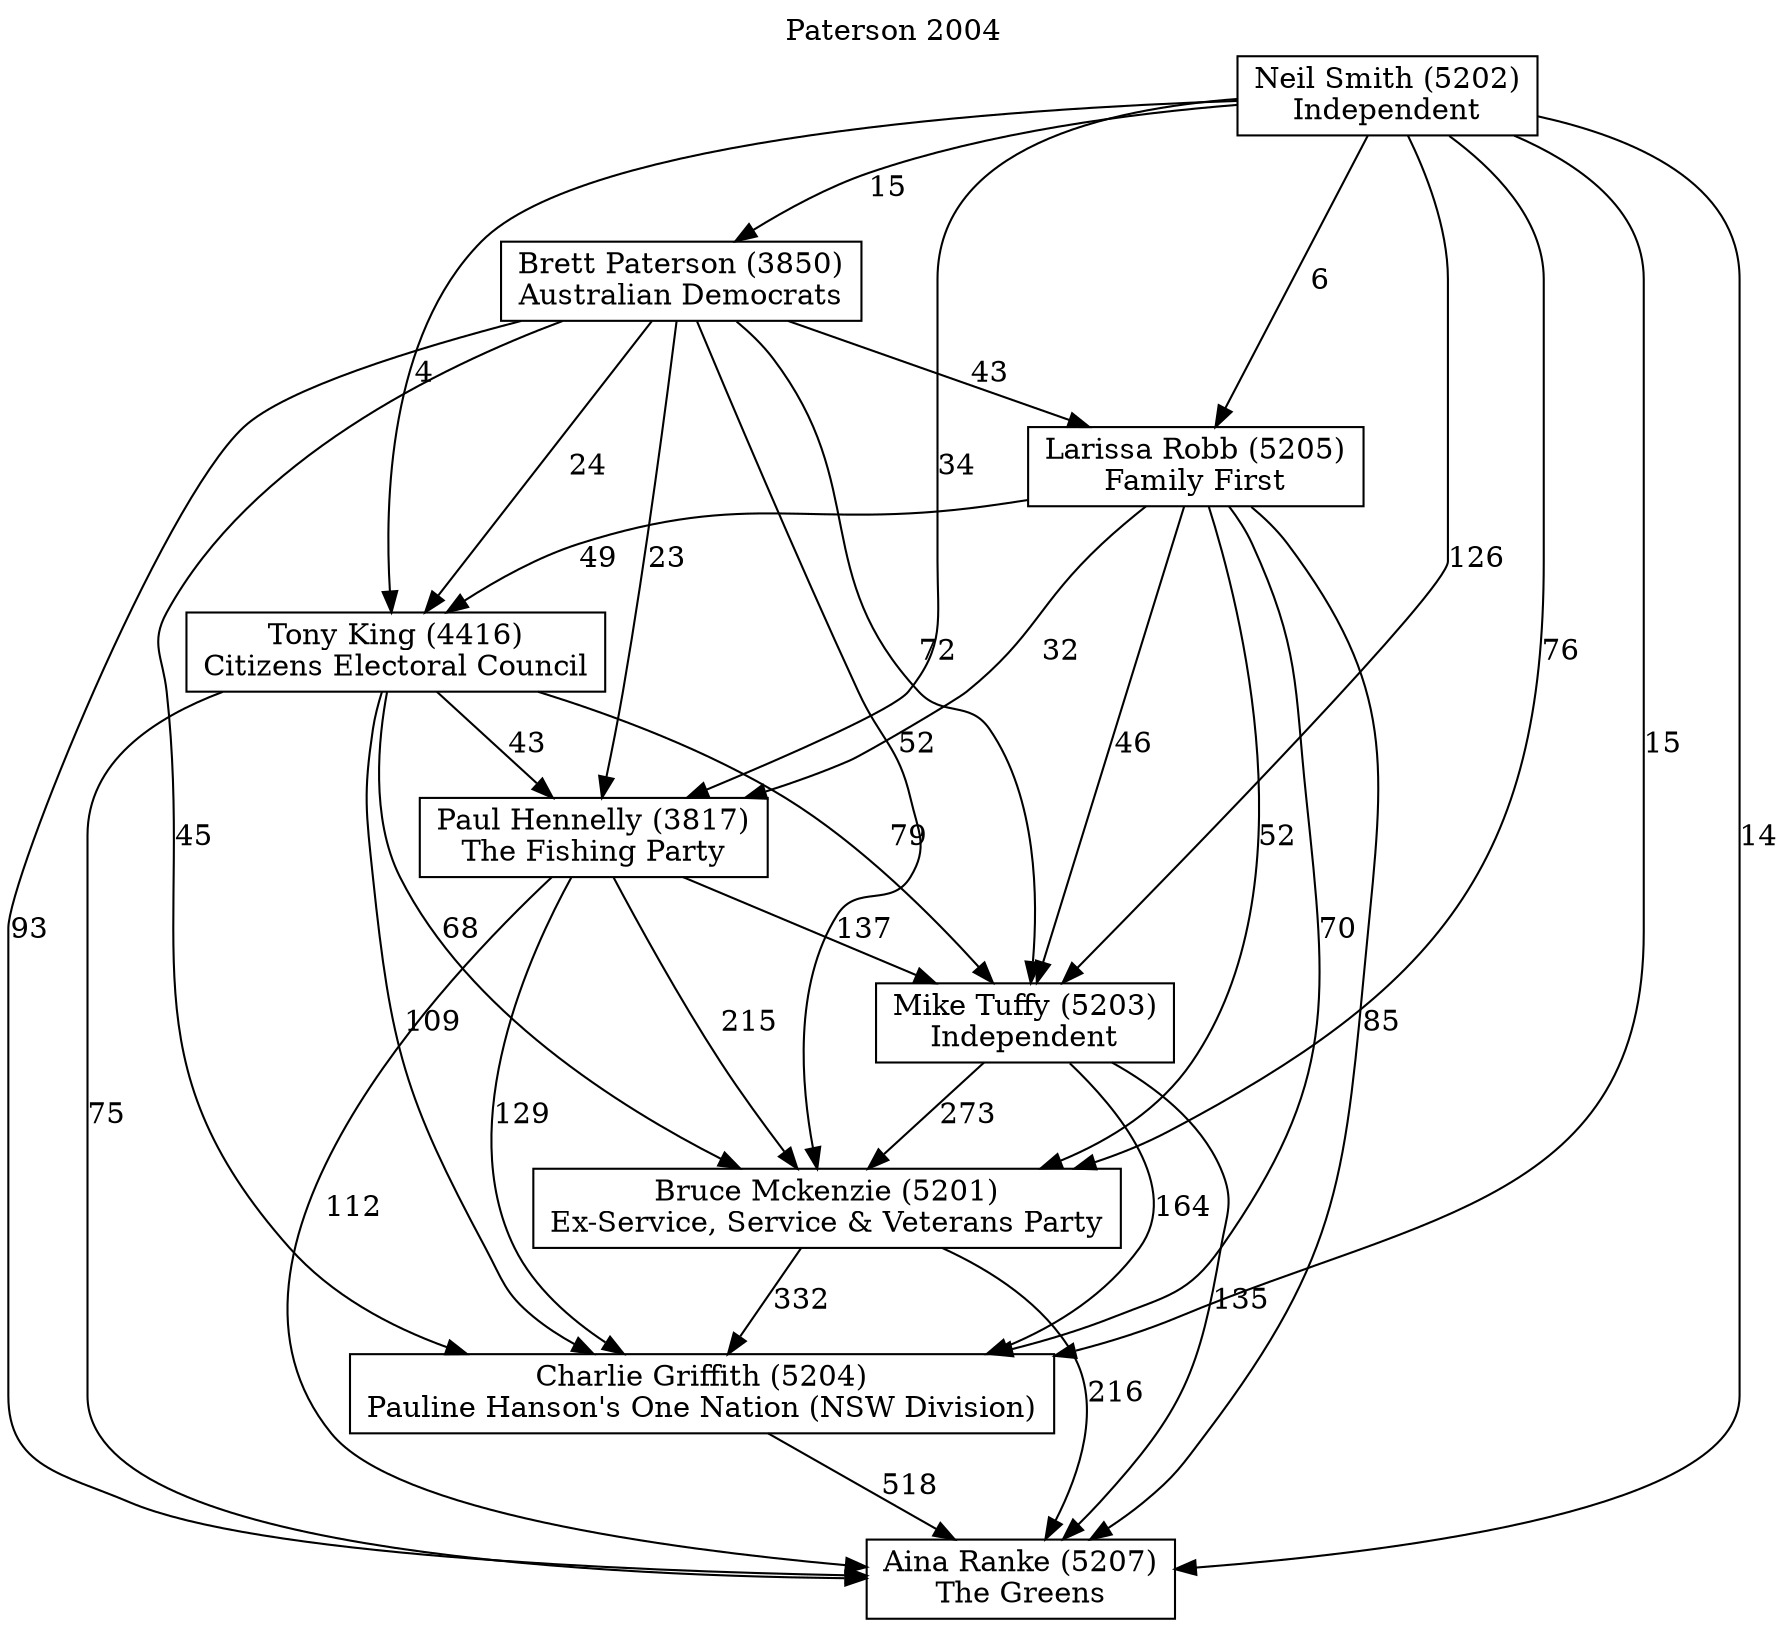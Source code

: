 // House preference flow
digraph "Aina Ranke (5207)_Paterson_2004" {
	graph [label="Paterson 2004" labelloc=t mclimit=10]
	node [shape=box]
	"Aina Ranke (5207)" [label="Aina Ranke (5207)
The Greens"]
	"Charlie Griffith (5204)" [label="Charlie Griffith (5204)
Pauline Hanson's One Nation (NSW Division)"]
	"Bruce Mckenzie (5201)" [label="Bruce Mckenzie (5201)
Ex-Service, Service & Veterans Party"]
	"Mike Tuffy (5203)" [label="Mike Tuffy (5203)
Independent"]
	"Paul Hennelly (3817)" [label="Paul Hennelly (3817)
The Fishing Party"]
	"Tony King (4416)" [label="Tony King (4416)
Citizens Electoral Council"]
	"Larissa Robb (5205)" [label="Larissa Robb (5205)
Family First"]
	"Brett Paterson (3850)" [label="Brett Paterson (3850)
Australian Democrats"]
	"Neil Smith (5202)" [label="Neil Smith (5202)
Independent"]
	"Aina Ranke (5207)" [label="Aina Ranke (5207)
The Greens"]
	"Bruce Mckenzie (5201)" [label="Bruce Mckenzie (5201)
Ex-Service, Service & Veterans Party"]
	"Mike Tuffy (5203)" [label="Mike Tuffy (5203)
Independent"]
	"Paul Hennelly (3817)" [label="Paul Hennelly (3817)
The Fishing Party"]
	"Tony King (4416)" [label="Tony King (4416)
Citizens Electoral Council"]
	"Larissa Robb (5205)" [label="Larissa Robb (5205)
Family First"]
	"Brett Paterson (3850)" [label="Brett Paterson (3850)
Australian Democrats"]
	"Neil Smith (5202)" [label="Neil Smith (5202)
Independent"]
	"Aina Ranke (5207)" [label="Aina Ranke (5207)
The Greens"]
	"Mike Tuffy (5203)" [label="Mike Tuffy (5203)
Independent"]
	"Paul Hennelly (3817)" [label="Paul Hennelly (3817)
The Fishing Party"]
	"Tony King (4416)" [label="Tony King (4416)
Citizens Electoral Council"]
	"Larissa Robb (5205)" [label="Larissa Robb (5205)
Family First"]
	"Brett Paterson (3850)" [label="Brett Paterson (3850)
Australian Democrats"]
	"Neil Smith (5202)" [label="Neil Smith (5202)
Independent"]
	"Aina Ranke (5207)" [label="Aina Ranke (5207)
The Greens"]
	"Paul Hennelly (3817)" [label="Paul Hennelly (3817)
The Fishing Party"]
	"Tony King (4416)" [label="Tony King (4416)
Citizens Electoral Council"]
	"Larissa Robb (5205)" [label="Larissa Robb (5205)
Family First"]
	"Brett Paterson (3850)" [label="Brett Paterson (3850)
Australian Democrats"]
	"Neil Smith (5202)" [label="Neil Smith (5202)
Independent"]
	"Aina Ranke (5207)" [label="Aina Ranke (5207)
The Greens"]
	"Tony King (4416)" [label="Tony King (4416)
Citizens Electoral Council"]
	"Larissa Robb (5205)" [label="Larissa Robb (5205)
Family First"]
	"Brett Paterson (3850)" [label="Brett Paterson (3850)
Australian Democrats"]
	"Neil Smith (5202)" [label="Neil Smith (5202)
Independent"]
	"Aina Ranke (5207)" [label="Aina Ranke (5207)
The Greens"]
	"Larissa Robb (5205)" [label="Larissa Robb (5205)
Family First"]
	"Brett Paterson (3850)" [label="Brett Paterson (3850)
Australian Democrats"]
	"Neil Smith (5202)" [label="Neil Smith (5202)
Independent"]
	"Aina Ranke (5207)" [label="Aina Ranke (5207)
The Greens"]
	"Brett Paterson (3850)" [label="Brett Paterson (3850)
Australian Democrats"]
	"Neil Smith (5202)" [label="Neil Smith (5202)
Independent"]
	"Aina Ranke (5207)" [label="Aina Ranke (5207)
The Greens"]
	"Neil Smith (5202)" [label="Neil Smith (5202)
Independent"]
	"Neil Smith (5202)" [label="Neil Smith (5202)
Independent"]
	"Brett Paterson (3850)" [label="Brett Paterson (3850)
Australian Democrats"]
	"Neil Smith (5202)" [label="Neil Smith (5202)
Independent"]
	"Neil Smith (5202)" [label="Neil Smith (5202)
Independent"]
	"Larissa Robb (5205)" [label="Larissa Robb (5205)
Family First"]
	"Brett Paterson (3850)" [label="Brett Paterson (3850)
Australian Democrats"]
	"Neil Smith (5202)" [label="Neil Smith (5202)
Independent"]
	"Larissa Robb (5205)" [label="Larissa Robb (5205)
Family First"]
	"Neil Smith (5202)" [label="Neil Smith (5202)
Independent"]
	"Neil Smith (5202)" [label="Neil Smith (5202)
Independent"]
	"Brett Paterson (3850)" [label="Brett Paterson (3850)
Australian Democrats"]
	"Neil Smith (5202)" [label="Neil Smith (5202)
Independent"]
	"Neil Smith (5202)" [label="Neil Smith (5202)
Independent"]
	"Tony King (4416)" [label="Tony King (4416)
Citizens Electoral Council"]
	"Larissa Robb (5205)" [label="Larissa Robb (5205)
Family First"]
	"Brett Paterson (3850)" [label="Brett Paterson (3850)
Australian Democrats"]
	"Neil Smith (5202)" [label="Neil Smith (5202)
Independent"]
	"Tony King (4416)" [label="Tony King (4416)
Citizens Electoral Council"]
	"Brett Paterson (3850)" [label="Brett Paterson (3850)
Australian Democrats"]
	"Neil Smith (5202)" [label="Neil Smith (5202)
Independent"]
	"Tony King (4416)" [label="Tony King (4416)
Citizens Electoral Council"]
	"Neil Smith (5202)" [label="Neil Smith (5202)
Independent"]
	"Neil Smith (5202)" [label="Neil Smith (5202)
Independent"]
	"Brett Paterson (3850)" [label="Brett Paterson (3850)
Australian Democrats"]
	"Neil Smith (5202)" [label="Neil Smith (5202)
Independent"]
	"Neil Smith (5202)" [label="Neil Smith (5202)
Independent"]
	"Larissa Robb (5205)" [label="Larissa Robb (5205)
Family First"]
	"Brett Paterson (3850)" [label="Brett Paterson (3850)
Australian Democrats"]
	"Neil Smith (5202)" [label="Neil Smith (5202)
Independent"]
	"Larissa Robb (5205)" [label="Larissa Robb (5205)
Family First"]
	"Neil Smith (5202)" [label="Neil Smith (5202)
Independent"]
	"Neil Smith (5202)" [label="Neil Smith (5202)
Independent"]
	"Brett Paterson (3850)" [label="Brett Paterson (3850)
Australian Democrats"]
	"Neil Smith (5202)" [label="Neil Smith (5202)
Independent"]
	"Neil Smith (5202)" [label="Neil Smith (5202)
Independent"]
	"Paul Hennelly (3817)" [label="Paul Hennelly (3817)
The Fishing Party"]
	"Tony King (4416)" [label="Tony King (4416)
Citizens Electoral Council"]
	"Larissa Robb (5205)" [label="Larissa Robb (5205)
Family First"]
	"Brett Paterson (3850)" [label="Brett Paterson (3850)
Australian Democrats"]
	"Neil Smith (5202)" [label="Neil Smith (5202)
Independent"]
	"Paul Hennelly (3817)" [label="Paul Hennelly (3817)
The Fishing Party"]
	"Larissa Robb (5205)" [label="Larissa Robb (5205)
Family First"]
	"Brett Paterson (3850)" [label="Brett Paterson (3850)
Australian Democrats"]
	"Neil Smith (5202)" [label="Neil Smith (5202)
Independent"]
	"Paul Hennelly (3817)" [label="Paul Hennelly (3817)
The Fishing Party"]
	"Brett Paterson (3850)" [label="Brett Paterson (3850)
Australian Democrats"]
	"Neil Smith (5202)" [label="Neil Smith (5202)
Independent"]
	"Paul Hennelly (3817)" [label="Paul Hennelly (3817)
The Fishing Party"]
	"Neil Smith (5202)" [label="Neil Smith (5202)
Independent"]
	"Neil Smith (5202)" [label="Neil Smith (5202)
Independent"]
	"Brett Paterson (3850)" [label="Brett Paterson (3850)
Australian Democrats"]
	"Neil Smith (5202)" [label="Neil Smith (5202)
Independent"]
	"Neil Smith (5202)" [label="Neil Smith (5202)
Independent"]
	"Larissa Robb (5205)" [label="Larissa Robb (5205)
Family First"]
	"Brett Paterson (3850)" [label="Brett Paterson (3850)
Australian Democrats"]
	"Neil Smith (5202)" [label="Neil Smith (5202)
Independent"]
	"Larissa Robb (5205)" [label="Larissa Robb (5205)
Family First"]
	"Neil Smith (5202)" [label="Neil Smith (5202)
Independent"]
	"Neil Smith (5202)" [label="Neil Smith (5202)
Independent"]
	"Brett Paterson (3850)" [label="Brett Paterson (3850)
Australian Democrats"]
	"Neil Smith (5202)" [label="Neil Smith (5202)
Independent"]
	"Neil Smith (5202)" [label="Neil Smith (5202)
Independent"]
	"Tony King (4416)" [label="Tony King (4416)
Citizens Electoral Council"]
	"Larissa Robb (5205)" [label="Larissa Robb (5205)
Family First"]
	"Brett Paterson (3850)" [label="Brett Paterson (3850)
Australian Democrats"]
	"Neil Smith (5202)" [label="Neil Smith (5202)
Independent"]
	"Tony King (4416)" [label="Tony King (4416)
Citizens Electoral Council"]
	"Brett Paterson (3850)" [label="Brett Paterson (3850)
Australian Democrats"]
	"Neil Smith (5202)" [label="Neil Smith (5202)
Independent"]
	"Tony King (4416)" [label="Tony King (4416)
Citizens Electoral Council"]
	"Neil Smith (5202)" [label="Neil Smith (5202)
Independent"]
	"Neil Smith (5202)" [label="Neil Smith (5202)
Independent"]
	"Brett Paterson (3850)" [label="Brett Paterson (3850)
Australian Democrats"]
	"Neil Smith (5202)" [label="Neil Smith (5202)
Independent"]
	"Neil Smith (5202)" [label="Neil Smith (5202)
Independent"]
	"Larissa Robb (5205)" [label="Larissa Robb (5205)
Family First"]
	"Brett Paterson (3850)" [label="Brett Paterson (3850)
Australian Democrats"]
	"Neil Smith (5202)" [label="Neil Smith (5202)
Independent"]
	"Larissa Robb (5205)" [label="Larissa Robb (5205)
Family First"]
	"Neil Smith (5202)" [label="Neil Smith (5202)
Independent"]
	"Neil Smith (5202)" [label="Neil Smith (5202)
Independent"]
	"Brett Paterson (3850)" [label="Brett Paterson (3850)
Australian Democrats"]
	"Neil Smith (5202)" [label="Neil Smith (5202)
Independent"]
	"Neil Smith (5202)" [label="Neil Smith (5202)
Independent"]
	"Mike Tuffy (5203)" [label="Mike Tuffy (5203)
Independent"]
	"Paul Hennelly (3817)" [label="Paul Hennelly (3817)
The Fishing Party"]
	"Tony King (4416)" [label="Tony King (4416)
Citizens Electoral Council"]
	"Larissa Robb (5205)" [label="Larissa Robb (5205)
Family First"]
	"Brett Paterson (3850)" [label="Brett Paterson (3850)
Australian Democrats"]
	"Neil Smith (5202)" [label="Neil Smith (5202)
Independent"]
	"Mike Tuffy (5203)" [label="Mike Tuffy (5203)
Independent"]
	"Tony King (4416)" [label="Tony King (4416)
Citizens Electoral Council"]
	"Larissa Robb (5205)" [label="Larissa Robb (5205)
Family First"]
	"Brett Paterson (3850)" [label="Brett Paterson (3850)
Australian Democrats"]
	"Neil Smith (5202)" [label="Neil Smith (5202)
Independent"]
	"Mike Tuffy (5203)" [label="Mike Tuffy (5203)
Independent"]
	"Larissa Robb (5205)" [label="Larissa Robb (5205)
Family First"]
	"Brett Paterson (3850)" [label="Brett Paterson (3850)
Australian Democrats"]
	"Neil Smith (5202)" [label="Neil Smith (5202)
Independent"]
	"Mike Tuffy (5203)" [label="Mike Tuffy (5203)
Independent"]
	"Brett Paterson (3850)" [label="Brett Paterson (3850)
Australian Democrats"]
	"Neil Smith (5202)" [label="Neil Smith (5202)
Independent"]
	"Mike Tuffy (5203)" [label="Mike Tuffy (5203)
Independent"]
	"Neil Smith (5202)" [label="Neil Smith (5202)
Independent"]
	"Neil Smith (5202)" [label="Neil Smith (5202)
Independent"]
	"Brett Paterson (3850)" [label="Brett Paterson (3850)
Australian Democrats"]
	"Neil Smith (5202)" [label="Neil Smith (5202)
Independent"]
	"Neil Smith (5202)" [label="Neil Smith (5202)
Independent"]
	"Larissa Robb (5205)" [label="Larissa Robb (5205)
Family First"]
	"Brett Paterson (3850)" [label="Brett Paterson (3850)
Australian Democrats"]
	"Neil Smith (5202)" [label="Neil Smith (5202)
Independent"]
	"Larissa Robb (5205)" [label="Larissa Robb (5205)
Family First"]
	"Neil Smith (5202)" [label="Neil Smith (5202)
Independent"]
	"Neil Smith (5202)" [label="Neil Smith (5202)
Independent"]
	"Brett Paterson (3850)" [label="Brett Paterson (3850)
Australian Democrats"]
	"Neil Smith (5202)" [label="Neil Smith (5202)
Independent"]
	"Neil Smith (5202)" [label="Neil Smith (5202)
Independent"]
	"Tony King (4416)" [label="Tony King (4416)
Citizens Electoral Council"]
	"Larissa Robb (5205)" [label="Larissa Robb (5205)
Family First"]
	"Brett Paterson (3850)" [label="Brett Paterson (3850)
Australian Democrats"]
	"Neil Smith (5202)" [label="Neil Smith (5202)
Independent"]
	"Tony King (4416)" [label="Tony King (4416)
Citizens Electoral Council"]
	"Brett Paterson (3850)" [label="Brett Paterson (3850)
Australian Democrats"]
	"Neil Smith (5202)" [label="Neil Smith (5202)
Independent"]
	"Tony King (4416)" [label="Tony King (4416)
Citizens Electoral Council"]
	"Neil Smith (5202)" [label="Neil Smith (5202)
Independent"]
	"Neil Smith (5202)" [label="Neil Smith (5202)
Independent"]
	"Brett Paterson (3850)" [label="Brett Paterson (3850)
Australian Democrats"]
	"Neil Smith (5202)" [label="Neil Smith (5202)
Independent"]
	"Neil Smith (5202)" [label="Neil Smith (5202)
Independent"]
	"Larissa Robb (5205)" [label="Larissa Robb (5205)
Family First"]
	"Brett Paterson (3850)" [label="Brett Paterson (3850)
Australian Democrats"]
	"Neil Smith (5202)" [label="Neil Smith (5202)
Independent"]
	"Larissa Robb (5205)" [label="Larissa Robb (5205)
Family First"]
	"Neil Smith (5202)" [label="Neil Smith (5202)
Independent"]
	"Neil Smith (5202)" [label="Neil Smith (5202)
Independent"]
	"Brett Paterson (3850)" [label="Brett Paterson (3850)
Australian Democrats"]
	"Neil Smith (5202)" [label="Neil Smith (5202)
Independent"]
	"Neil Smith (5202)" [label="Neil Smith (5202)
Independent"]
	"Paul Hennelly (3817)" [label="Paul Hennelly (3817)
The Fishing Party"]
	"Tony King (4416)" [label="Tony King (4416)
Citizens Electoral Council"]
	"Larissa Robb (5205)" [label="Larissa Robb (5205)
Family First"]
	"Brett Paterson (3850)" [label="Brett Paterson (3850)
Australian Democrats"]
	"Neil Smith (5202)" [label="Neil Smith (5202)
Independent"]
	"Paul Hennelly (3817)" [label="Paul Hennelly (3817)
The Fishing Party"]
	"Larissa Robb (5205)" [label="Larissa Robb (5205)
Family First"]
	"Brett Paterson (3850)" [label="Brett Paterson (3850)
Australian Democrats"]
	"Neil Smith (5202)" [label="Neil Smith (5202)
Independent"]
	"Paul Hennelly (3817)" [label="Paul Hennelly (3817)
The Fishing Party"]
	"Brett Paterson (3850)" [label="Brett Paterson (3850)
Australian Democrats"]
	"Neil Smith (5202)" [label="Neil Smith (5202)
Independent"]
	"Paul Hennelly (3817)" [label="Paul Hennelly (3817)
The Fishing Party"]
	"Neil Smith (5202)" [label="Neil Smith (5202)
Independent"]
	"Neil Smith (5202)" [label="Neil Smith (5202)
Independent"]
	"Brett Paterson (3850)" [label="Brett Paterson (3850)
Australian Democrats"]
	"Neil Smith (5202)" [label="Neil Smith (5202)
Independent"]
	"Neil Smith (5202)" [label="Neil Smith (5202)
Independent"]
	"Larissa Robb (5205)" [label="Larissa Robb (5205)
Family First"]
	"Brett Paterson (3850)" [label="Brett Paterson (3850)
Australian Democrats"]
	"Neil Smith (5202)" [label="Neil Smith (5202)
Independent"]
	"Larissa Robb (5205)" [label="Larissa Robb (5205)
Family First"]
	"Neil Smith (5202)" [label="Neil Smith (5202)
Independent"]
	"Neil Smith (5202)" [label="Neil Smith (5202)
Independent"]
	"Brett Paterson (3850)" [label="Brett Paterson (3850)
Australian Democrats"]
	"Neil Smith (5202)" [label="Neil Smith (5202)
Independent"]
	"Neil Smith (5202)" [label="Neil Smith (5202)
Independent"]
	"Tony King (4416)" [label="Tony King (4416)
Citizens Electoral Council"]
	"Larissa Robb (5205)" [label="Larissa Robb (5205)
Family First"]
	"Brett Paterson (3850)" [label="Brett Paterson (3850)
Australian Democrats"]
	"Neil Smith (5202)" [label="Neil Smith (5202)
Independent"]
	"Tony King (4416)" [label="Tony King (4416)
Citizens Electoral Council"]
	"Brett Paterson (3850)" [label="Brett Paterson (3850)
Australian Democrats"]
	"Neil Smith (5202)" [label="Neil Smith (5202)
Independent"]
	"Tony King (4416)" [label="Tony King (4416)
Citizens Electoral Council"]
	"Neil Smith (5202)" [label="Neil Smith (5202)
Independent"]
	"Neil Smith (5202)" [label="Neil Smith (5202)
Independent"]
	"Brett Paterson (3850)" [label="Brett Paterson (3850)
Australian Democrats"]
	"Neil Smith (5202)" [label="Neil Smith (5202)
Independent"]
	"Neil Smith (5202)" [label="Neil Smith (5202)
Independent"]
	"Larissa Robb (5205)" [label="Larissa Robb (5205)
Family First"]
	"Brett Paterson (3850)" [label="Brett Paterson (3850)
Australian Democrats"]
	"Neil Smith (5202)" [label="Neil Smith (5202)
Independent"]
	"Larissa Robb (5205)" [label="Larissa Robb (5205)
Family First"]
	"Neil Smith (5202)" [label="Neil Smith (5202)
Independent"]
	"Neil Smith (5202)" [label="Neil Smith (5202)
Independent"]
	"Brett Paterson (3850)" [label="Brett Paterson (3850)
Australian Democrats"]
	"Neil Smith (5202)" [label="Neil Smith (5202)
Independent"]
	"Neil Smith (5202)" [label="Neil Smith (5202)
Independent"]
	"Bruce Mckenzie (5201)" [label="Bruce Mckenzie (5201)
Ex-Service, Service & Veterans Party"]
	"Mike Tuffy (5203)" [label="Mike Tuffy (5203)
Independent"]
	"Paul Hennelly (3817)" [label="Paul Hennelly (3817)
The Fishing Party"]
	"Tony King (4416)" [label="Tony King (4416)
Citizens Electoral Council"]
	"Larissa Robb (5205)" [label="Larissa Robb (5205)
Family First"]
	"Brett Paterson (3850)" [label="Brett Paterson (3850)
Australian Democrats"]
	"Neil Smith (5202)" [label="Neil Smith (5202)
Independent"]
	"Bruce Mckenzie (5201)" [label="Bruce Mckenzie (5201)
Ex-Service, Service & Veterans Party"]
	"Paul Hennelly (3817)" [label="Paul Hennelly (3817)
The Fishing Party"]
	"Tony King (4416)" [label="Tony King (4416)
Citizens Electoral Council"]
	"Larissa Robb (5205)" [label="Larissa Robb (5205)
Family First"]
	"Brett Paterson (3850)" [label="Brett Paterson (3850)
Australian Democrats"]
	"Neil Smith (5202)" [label="Neil Smith (5202)
Independent"]
	"Bruce Mckenzie (5201)" [label="Bruce Mckenzie (5201)
Ex-Service, Service & Veterans Party"]
	"Tony King (4416)" [label="Tony King (4416)
Citizens Electoral Council"]
	"Larissa Robb (5205)" [label="Larissa Robb (5205)
Family First"]
	"Brett Paterson (3850)" [label="Brett Paterson (3850)
Australian Democrats"]
	"Neil Smith (5202)" [label="Neil Smith (5202)
Independent"]
	"Bruce Mckenzie (5201)" [label="Bruce Mckenzie (5201)
Ex-Service, Service & Veterans Party"]
	"Larissa Robb (5205)" [label="Larissa Robb (5205)
Family First"]
	"Brett Paterson (3850)" [label="Brett Paterson (3850)
Australian Democrats"]
	"Neil Smith (5202)" [label="Neil Smith (5202)
Independent"]
	"Bruce Mckenzie (5201)" [label="Bruce Mckenzie (5201)
Ex-Service, Service & Veterans Party"]
	"Brett Paterson (3850)" [label="Brett Paterson (3850)
Australian Democrats"]
	"Neil Smith (5202)" [label="Neil Smith (5202)
Independent"]
	"Bruce Mckenzie (5201)" [label="Bruce Mckenzie (5201)
Ex-Service, Service & Veterans Party"]
	"Neil Smith (5202)" [label="Neil Smith (5202)
Independent"]
	"Neil Smith (5202)" [label="Neil Smith (5202)
Independent"]
	"Brett Paterson (3850)" [label="Brett Paterson (3850)
Australian Democrats"]
	"Neil Smith (5202)" [label="Neil Smith (5202)
Independent"]
	"Neil Smith (5202)" [label="Neil Smith (5202)
Independent"]
	"Larissa Robb (5205)" [label="Larissa Robb (5205)
Family First"]
	"Brett Paterson (3850)" [label="Brett Paterson (3850)
Australian Democrats"]
	"Neil Smith (5202)" [label="Neil Smith (5202)
Independent"]
	"Larissa Robb (5205)" [label="Larissa Robb (5205)
Family First"]
	"Neil Smith (5202)" [label="Neil Smith (5202)
Independent"]
	"Neil Smith (5202)" [label="Neil Smith (5202)
Independent"]
	"Brett Paterson (3850)" [label="Brett Paterson (3850)
Australian Democrats"]
	"Neil Smith (5202)" [label="Neil Smith (5202)
Independent"]
	"Neil Smith (5202)" [label="Neil Smith (5202)
Independent"]
	"Tony King (4416)" [label="Tony King (4416)
Citizens Electoral Council"]
	"Larissa Robb (5205)" [label="Larissa Robb (5205)
Family First"]
	"Brett Paterson (3850)" [label="Brett Paterson (3850)
Australian Democrats"]
	"Neil Smith (5202)" [label="Neil Smith (5202)
Independent"]
	"Tony King (4416)" [label="Tony King (4416)
Citizens Electoral Council"]
	"Brett Paterson (3850)" [label="Brett Paterson (3850)
Australian Democrats"]
	"Neil Smith (5202)" [label="Neil Smith (5202)
Independent"]
	"Tony King (4416)" [label="Tony King (4416)
Citizens Electoral Council"]
	"Neil Smith (5202)" [label="Neil Smith (5202)
Independent"]
	"Neil Smith (5202)" [label="Neil Smith (5202)
Independent"]
	"Brett Paterson (3850)" [label="Brett Paterson (3850)
Australian Democrats"]
	"Neil Smith (5202)" [label="Neil Smith (5202)
Independent"]
	"Neil Smith (5202)" [label="Neil Smith (5202)
Independent"]
	"Larissa Robb (5205)" [label="Larissa Robb (5205)
Family First"]
	"Brett Paterson (3850)" [label="Brett Paterson (3850)
Australian Democrats"]
	"Neil Smith (5202)" [label="Neil Smith (5202)
Independent"]
	"Larissa Robb (5205)" [label="Larissa Robb (5205)
Family First"]
	"Neil Smith (5202)" [label="Neil Smith (5202)
Independent"]
	"Neil Smith (5202)" [label="Neil Smith (5202)
Independent"]
	"Brett Paterson (3850)" [label="Brett Paterson (3850)
Australian Democrats"]
	"Neil Smith (5202)" [label="Neil Smith (5202)
Independent"]
	"Neil Smith (5202)" [label="Neil Smith (5202)
Independent"]
	"Paul Hennelly (3817)" [label="Paul Hennelly (3817)
The Fishing Party"]
	"Tony King (4416)" [label="Tony King (4416)
Citizens Electoral Council"]
	"Larissa Robb (5205)" [label="Larissa Robb (5205)
Family First"]
	"Brett Paterson (3850)" [label="Brett Paterson (3850)
Australian Democrats"]
	"Neil Smith (5202)" [label="Neil Smith (5202)
Independent"]
	"Paul Hennelly (3817)" [label="Paul Hennelly (3817)
The Fishing Party"]
	"Larissa Robb (5205)" [label="Larissa Robb (5205)
Family First"]
	"Brett Paterson (3850)" [label="Brett Paterson (3850)
Australian Democrats"]
	"Neil Smith (5202)" [label="Neil Smith (5202)
Independent"]
	"Paul Hennelly (3817)" [label="Paul Hennelly (3817)
The Fishing Party"]
	"Brett Paterson (3850)" [label="Brett Paterson (3850)
Australian Democrats"]
	"Neil Smith (5202)" [label="Neil Smith (5202)
Independent"]
	"Paul Hennelly (3817)" [label="Paul Hennelly (3817)
The Fishing Party"]
	"Neil Smith (5202)" [label="Neil Smith (5202)
Independent"]
	"Neil Smith (5202)" [label="Neil Smith (5202)
Independent"]
	"Brett Paterson (3850)" [label="Brett Paterson (3850)
Australian Democrats"]
	"Neil Smith (5202)" [label="Neil Smith (5202)
Independent"]
	"Neil Smith (5202)" [label="Neil Smith (5202)
Independent"]
	"Larissa Robb (5205)" [label="Larissa Robb (5205)
Family First"]
	"Brett Paterson (3850)" [label="Brett Paterson (3850)
Australian Democrats"]
	"Neil Smith (5202)" [label="Neil Smith (5202)
Independent"]
	"Larissa Robb (5205)" [label="Larissa Robb (5205)
Family First"]
	"Neil Smith (5202)" [label="Neil Smith (5202)
Independent"]
	"Neil Smith (5202)" [label="Neil Smith (5202)
Independent"]
	"Brett Paterson (3850)" [label="Brett Paterson (3850)
Australian Democrats"]
	"Neil Smith (5202)" [label="Neil Smith (5202)
Independent"]
	"Neil Smith (5202)" [label="Neil Smith (5202)
Independent"]
	"Tony King (4416)" [label="Tony King (4416)
Citizens Electoral Council"]
	"Larissa Robb (5205)" [label="Larissa Robb (5205)
Family First"]
	"Brett Paterson (3850)" [label="Brett Paterson (3850)
Australian Democrats"]
	"Neil Smith (5202)" [label="Neil Smith (5202)
Independent"]
	"Tony King (4416)" [label="Tony King (4416)
Citizens Electoral Council"]
	"Brett Paterson (3850)" [label="Brett Paterson (3850)
Australian Democrats"]
	"Neil Smith (5202)" [label="Neil Smith (5202)
Independent"]
	"Tony King (4416)" [label="Tony King (4416)
Citizens Electoral Council"]
	"Neil Smith (5202)" [label="Neil Smith (5202)
Independent"]
	"Neil Smith (5202)" [label="Neil Smith (5202)
Independent"]
	"Brett Paterson (3850)" [label="Brett Paterson (3850)
Australian Democrats"]
	"Neil Smith (5202)" [label="Neil Smith (5202)
Independent"]
	"Neil Smith (5202)" [label="Neil Smith (5202)
Independent"]
	"Larissa Robb (5205)" [label="Larissa Robb (5205)
Family First"]
	"Brett Paterson (3850)" [label="Brett Paterson (3850)
Australian Democrats"]
	"Neil Smith (5202)" [label="Neil Smith (5202)
Independent"]
	"Larissa Robb (5205)" [label="Larissa Robb (5205)
Family First"]
	"Neil Smith (5202)" [label="Neil Smith (5202)
Independent"]
	"Neil Smith (5202)" [label="Neil Smith (5202)
Independent"]
	"Brett Paterson (3850)" [label="Brett Paterson (3850)
Australian Democrats"]
	"Neil Smith (5202)" [label="Neil Smith (5202)
Independent"]
	"Neil Smith (5202)" [label="Neil Smith (5202)
Independent"]
	"Mike Tuffy (5203)" [label="Mike Tuffy (5203)
Independent"]
	"Paul Hennelly (3817)" [label="Paul Hennelly (3817)
The Fishing Party"]
	"Tony King (4416)" [label="Tony King (4416)
Citizens Electoral Council"]
	"Larissa Robb (5205)" [label="Larissa Robb (5205)
Family First"]
	"Brett Paterson (3850)" [label="Brett Paterson (3850)
Australian Democrats"]
	"Neil Smith (5202)" [label="Neil Smith (5202)
Independent"]
	"Mike Tuffy (5203)" [label="Mike Tuffy (5203)
Independent"]
	"Tony King (4416)" [label="Tony King (4416)
Citizens Electoral Council"]
	"Larissa Robb (5205)" [label="Larissa Robb (5205)
Family First"]
	"Brett Paterson (3850)" [label="Brett Paterson (3850)
Australian Democrats"]
	"Neil Smith (5202)" [label="Neil Smith (5202)
Independent"]
	"Mike Tuffy (5203)" [label="Mike Tuffy (5203)
Independent"]
	"Larissa Robb (5205)" [label="Larissa Robb (5205)
Family First"]
	"Brett Paterson (3850)" [label="Brett Paterson (3850)
Australian Democrats"]
	"Neil Smith (5202)" [label="Neil Smith (5202)
Independent"]
	"Mike Tuffy (5203)" [label="Mike Tuffy (5203)
Independent"]
	"Brett Paterson (3850)" [label="Brett Paterson (3850)
Australian Democrats"]
	"Neil Smith (5202)" [label="Neil Smith (5202)
Independent"]
	"Mike Tuffy (5203)" [label="Mike Tuffy (5203)
Independent"]
	"Neil Smith (5202)" [label="Neil Smith (5202)
Independent"]
	"Neil Smith (5202)" [label="Neil Smith (5202)
Independent"]
	"Brett Paterson (3850)" [label="Brett Paterson (3850)
Australian Democrats"]
	"Neil Smith (5202)" [label="Neil Smith (5202)
Independent"]
	"Neil Smith (5202)" [label="Neil Smith (5202)
Independent"]
	"Larissa Robb (5205)" [label="Larissa Robb (5205)
Family First"]
	"Brett Paterson (3850)" [label="Brett Paterson (3850)
Australian Democrats"]
	"Neil Smith (5202)" [label="Neil Smith (5202)
Independent"]
	"Larissa Robb (5205)" [label="Larissa Robb (5205)
Family First"]
	"Neil Smith (5202)" [label="Neil Smith (5202)
Independent"]
	"Neil Smith (5202)" [label="Neil Smith (5202)
Independent"]
	"Brett Paterson (3850)" [label="Brett Paterson (3850)
Australian Democrats"]
	"Neil Smith (5202)" [label="Neil Smith (5202)
Independent"]
	"Neil Smith (5202)" [label="Neil Smith (5202)
Independent"]
	"Tony King (4416)" [label="Tony King (4416)
Citizens Electoral Council"]
	"Larissa Robb (5205)" [label="Larissa Robb (5205)
Family First"]
	"Brett Paterson (3850)" [label="Brett Paterson (3850)
Australian Democrats"]
	"Neil Smith (5202)" [label="Neil Smith (5202)
Independent"]
	"Tony King (4416)" [label="Tony King (4416)
Citizens Electoral Council"]
	"Brett Paterson (3850)" [label="Brett Paterson (3850)
Australian Democrats"]
	"Neil Smith (5202)" [label="Neil Smith (5202)
Independent"]
	"Tony King (4416)" [label="Tony King (4416)
Citizens Electoral Council"]
	"Neil Smith (5202)" [label="Neil Smith (5202)
Independent"]
	"Neil Smith (5202)" [label="Neil Smith (5202)
Independent"]
	"Brett Paterson (3850)" [label="Brett Paterson (3850)
Australian Democrats"]
	"Neil Smith (5202)" [label="Neil Smith (5202)
Independent"]
	"Neil Smith (5202)" [label="Neil Smith (5202)
Independent"]
	"Larissa Robb (5205)" [label="Larissa Robb (5205)
Family First"]
	"Brett Paterson (3850)" [label="Brett Paterson (3850)
Australian Democrats"]
	"Neil Smith (5202)" [label="Neil Smith (5202)
Independent"]
	"Larissa Robb (5205)" [label="Larissa Robb (5205)
Family First"]
	"Neil Smith (5202)" [label="Neil Smith (5202)
Independent"]
	"Neil Smith (5202)" [label="Neil Smith (5202)
Independent"]
	"Brett Paterson (3850)" [label="Brett Paterson (3850)
Australian Democrats"]
	"Neil Smith (5202)" [label="Neil Smith (5202)
Independent"]
	"Neil Smith (5202)" [label="Neil Smith (5202)
Independent"]
	"Paul Hennelly (3817)" [label="Paul Hennelly (3817)
The Fishing Party"]
	"Tony King (4416)" [label="Tony King (4416)
Citizens Electoral Council"]
	"Larissa Robb (5205)" [label="Larissa Robb (5205)
Family First"]
	"Brett Paterson (3850)" [label="Brett Paterson (3850)
Australian Democrats"]
	"Neil Smith (5202)" [label="Neil Smith (5202)
Independent"]
	"Paul Hennelly (3817)" [label="Paul Hennelly (3817)
The Fishing Party"]
	"Larissa Robb (5205)" [label="Larissa Robb (5205)
Family First"]
	"Brett Paterson (3850)" [label="Brett Paterson (3850)
Australian Democrats"]
	"Neil Smith (5202)" [label="Neil Smith (5202)
Independent"]
	"Paul Hennelly (3817)" [label="Paul Hennelly (3817)
The Fishing Party"]
	"Brett Paterson (3850)" [label="Brett Paterson (3850)
Australian Democrats"]
	"Neil Smith (5202)" [label="Neil Smith (5202)
Independent"]
	"Paul Hennelly (3817)" [label="Paul Hennelly (3817)
The Fishing Party"]
	"Neil Smith (5202)" [label="Neil Smith (5202)
Independent"]
	"Neil Smith (5202)" [label="Neil Smith (5202)
Independent"]
	"Brett Paterson (3850)" [label="Brett Paterson (3850)
Australian Democrats"]
	"Neil Smith (5202)" [label="Neil Smith (5202)
Independent"]
	"Neil Smith (5202)" [label="Neil Smith (5202)
Independent"]
	"Larissa Robb (5205)" [label="Larissa Robb (5205)
Family First"]
	"Brett Paterson (3850)" [label="Brett Paterson (3850)
Australian Democrats"]
	"Neil Smith (5202)" [label="Neil Smith (5202)
Independent"]
	"Larissa Robb (5205)" [label="Larissa Robb (5205)
Family First"]
	"Neil Smith (5202)" [label="Neil Smith (5202)
Independent"]
	"Neil Smith (5202)" [label="Neil Smith (5202)
Independent"]
	"Brett Paterson (3850)" [label="Brett Paterson (3850)
Australian Democrats"]
	"Neil Smith (5202)" [label="Neil Smith (5202)
Independent"]
	"Neil Smith (5202)" [label="Neil Smith (5202)
Independent"]
	"Tony King (4416)" [label="Tony King (4416)
Citizens Electoral Council"]
	"Larissa Robb (5205)" [label="Larissa Robb (5205)
Family First"]
	"Brett Paterson (3850)" [label="Brett Paterson (3850)
Australian Democrats"]
	"Neil Smith (5202)" [label="Neil Smith (5202)
Independent"]
	"Tony King (4416)" [label="Tony King (4416)
Citizens Electoral Council"]
	"Brett Paterson (3850)" [label="Brett Paterson (3850)
Australian Democrats"]
	"Neil Smith (5202)" [label="Neil Smith (5202)
Independent"]
	"Tony King (4416)" [label="Tony King (4416)
Citizens Electoral Council"]
	"Neil Smith (5202)" [label="Neil Smith (5202)
Independent"]
	"Neil Smith (5202)" [label="Neil Smith (5202)
Independent"]
	"Brett Paterson (3850)" [label="Brett Paterson (3850)
Australian Democrats"]
	"Neil Smith (5202)" [label="Neil Smith (5202)
Independent"]
	"Neil Smith (5202)" [label="Neil Smith (5202)
Independent"]
	"Larissa Robb (5205)" [label="Larissa Robb (5205)
Family First"]
	"Brett Paterson (3850)" [label="Brett Paterson (3850)
Australian Democrats"]
	"Neil Smith (5202)" [label="Neil Smith (5202)
Independent"]
	"Larissa Robb (5205)" [label="Larissa Robb (5205)
Family First"]
	"Neil Smith (5202)" [label="Neil Smith (5202)
Independent"]
	"Neil Smith (5202)" [label="Neil Smith (5202)
Independent"]
	"Brett Paterson (3850)" [label="Brett Paterson (3850)
Australian Democrats"]
	"Neil Smith (5202)" [label="Neil Smith (5202)
Independent"]
	"Neil Smith (5202)" [label="Neil Smith (5202)
Independent"]
	"Charlie Griffith (5204)" [label="Charlie Griffith (5204)
Pauline Hanson's One Nation (NSW Division)"]
	"Bruce Mckenzie (5201)" [label="Bruce Mckenzie (5201)
Ex-Service, Service & Veterans Party"]
	"Mike Tuffy (5203)" [label="Mike Tuffy (5203)
Independent"]
	"Paul Hennelly (3817)" [label="Paul Hennelly (3817)
The Fishing Party"]
	"Tony King (4416)" [label="Tony King (4416)
Citizens Electoral Council"]
	"Larissa Robb (5205)" [label="Larissa Robb (5205)
Family First"]
	"Brett Paterson (3850)" [label="Brett Paterson (3850)
Australian Democrats"]
	"Neil Smith (5202)" [label="Neil Smith (5202)
Independent"]
	"Charlie Griffith (5204)" [label="Charlie Griffith (5204)
Pauline Hanson's One Nation (NSW Division)"]
	"Mike Tuffy (5203)" [label="Mike Tuffy (5203)
Independent"]
	"Paul Hennelly (3817)" [label="Paul Hennelly (3817)
The Fishing Party"]
	"Tony King (4416)" [label="Tony King (4416)
Citizens Electoral Council"]
	"Larissa Robb (5205)" [label="Larissa Robb (5205)
Family First"]
	"Brett Paterson (3850)" [label="Brett Paterson (3850)
Australian Democrats"]
	"Neil Smith (5202)" [label="Neil Smith (5202)
Independent"]
	"Charlie Griffith (5204)" [label="Charlie Griffith (5204)
Pauline Hanson's One Nation (NSW Division)"]
	"Paul Hennelly (3817)" [label="Paul Hennelly (3817)
The Fishing Party"]
	"Tony King (4416)" [label="Tony King (4416)
Citizens Electoral Council"]
	"Larissa Robb (5205)" [label="Larissa Robb (5205)
Family First"]
	"Brett Paterson (3850)" [label="Brett Paterson (3850)
Australian Democrats"]
	"Neil Smith (5202)" [label="Neil Smith (5202)
Independent"]
	"Charlie Griffith (5204)" [label="Charlie Griffith (5204)
Pauline Hanson's One Nation (NSW Division)"]
	"Tony King (4416)" [label="Tony King (4416)
Citizens Electoral Council"]
	"Larissa Robb (5205)" [label="Larissa Robb (5205)
Family First"]
	"Brett Paterson (3850)" [label="Brett Paterson (3850)
Australian Democrats"]
	"Neil Smith (5202)" [label="Neil Smith (5202)
Independent"]
	"Charlie Griffith (5204)" [label="Charlie Griffith (5204)
Pauline Hanson's One Nation (NSW Division)"]
	"Larissa Robb (5205)" [label="Larissa Robb (5205)
Family First"]
	"Brett Paterson (3850)" [label="Brett Paterson (3850)
Australian Democrats"]
	"Neil Smith (5202)" [label="Neil Smith (5202)
Independent"]
	"Charlie Griffith (5204)" [label="Charlie Griffith (5204)
Pauline Hanson's One Nation (NSW Division)"]
	"Brett Paterson (3850)" [label="Brett Paterson (3850)
Australian Democrats"]
	"Neil Smith (5202)" [label="Neil Smith (5202)
Independent"]
	"Charlie Griffith (5204)" [label="Charlie Griffith (5204)
Pauline Hanson's One Nation (NSW Division)"]
	"Neil Smith (5202)" [label="Neil Smith (5202)
Independent"]
	"Neil Smith (5202)" [label="Neil Smith (5202)
Independent"]
	"Brett Paterson (3850)" [label="Brett Paterson (3850)
Australian Democrats"]
	"Neil Smith (5202)" [label="Neil Smith (5202)
Independent"]
	"Neil Smith (5202)" [label="Neil Smith (5202)
Independent"]
	"Larissa Robb (5205)" [label="Larissa Robb (5205)
Family First"]
	"Brett Paterson (3850)" [label="Brett Paterson (3850)
Australian Democrats"]
	"Neil Smith (5202)" [label="Neil Smith (5202)
Independent"]
	"Larissa Robb (5205)" [label="Larissa Robb (5205)
Family First"]
	"Neil Smith (5202)" [label="Neil Smith (5202)
Independent"]
	"Neil Smith (5202)" [label="Neil Smith (5202)
Independent"]
	"Brett Paterson (3850)" [label="Brett Paterson (3850)
Australian Democrats"]
	"Neil Smith (5202)" [label="Neil Smith (5202)
Independent"]
	"Neil Smith (5202)" [label="Neil Smith (5202)
Independent"]
	"Tony King (4416)" [label="Tony King (4416)
Citizens Electoral Council"]
	"Larissa Robb (5205)" [label="Larissa Robb (5205)
Family First"]
	"Brett Paterson (3850)" [label="Brett Paterson (3850)
Australian Democrats"]
	"Neil Smith (5202)" [label="Neil Smith (5202)
Independent"]
	"Tony King (4416)" [label="Tony King (4416)
Citizens Electoral Council"]
	"Brett Paterson (3850)" [label="Brett Paterson (3850)
Australian Democrats"]
	"Neil Smith (5202)" [label="Neil Smith (5202)
Independent"]
	"Tony King (4416)" [label="Tony King (4416)
Citizens Electoral Council"]
	"Neil Smith (5202)" [label="Neil Smith (5202)
Independent"]
	"Neil Smith (5202)" [label="Neil Smith (5202)
Independent"]
	"Brett Paterson (3850)" [label="Brett Paterson (3850)
Australian Democrats"]
	"Neil Smith (5202)" [label="Neil Smith (5202)
Independent"]
	"Neil Smith (5202)" [label="Neil Smith (5202)
Independent"]
	"Larissa Robb (5205)" [label="Larissa Robb (5205)
Family First"]
	"Brett Paterson (3850)" [label="Brett Paterson (3850)
Australian Democrats"]
	"Neil Smith (5202)" [label="Neil Smith (5202)
Independent"]
	"Larissa Robb (5205)" [label="Larissa Robb (5205)
Family First"]
	"Neil Smith (5202)" [label="Neil Smith (5202)
Independent"]
	"Neil Smith (5202)" [label="Neil Smith (5202)
Independent"]
	"Brett Paterson (3850)" [label="Brett Paterson (3850)
Australian Democrats"]
	"Neil Smith (5202)" [label="Neil Smith (5202)
Independent"]
	"Neil Smith (5202)" [label="Neil Smith (5202)
Independent"]
	"Paul Hennelly (3817)" [label="Paul Hennelly (3817)
The Fishing Party"]
	"Tony King (4416)" [label="Tony King (4416)
Citizens Electoral Council"]
	"Larissa Robb (5205)" [label="Larissa Robb (5205)
Family First"]
	"Brett Paterson (3850)" [label="Brett Paterson (3850)
Australian Democrats"]
	"Neil Smith (5202)" [label="Neil Smith (5202)
Independent"]
	"Paul Hennelly (3817)" [label="Paul Hennelly (3817)
The Fishing Party"]
	"Larissa Robb (5205)" [label="Larissa Robb (5205)
Family First"]
	"Brett Paterson (3850)" [label="Brett Paterson (3850)
Australian Democrats"]
	"Neil Smith (5202)" [label="Neil Smith (5202)
Independent"]
	"Paul Hennelly (3817)" [label="Paul Hennelly (3817)
The Fishing Party"]
	"Brett Paterson (3850)" [label="Brett Paterson (3850)
Australian Democrats"]
	"Neil Smith (5202)" [label="Neil Smith (5202)
Independent"]
	"Paul Hennelly (3817)" [label="Paul Hennelly (3817)
The Fishing Party"]
	"Neil Smith (5202)" [label="Neil Smith (5202)
Independent"]
	"Neil Smith (5202)" [label="Neil Smith (5202)
Independent"]
	"Brett Paterson (3850)" [label="Brett Paterson (3850)
Australian Democrats"]
	"Neil Smith (5202)" [label="Neil Smith (5202)
Independent"]
	"Neil Smith (5202)" [label="Neil Smith (5202)
Independent"]
	"Larissa Robb (5205)" [label="Larissa Robb (5205)
Family First"]
	"Brett Paterson (3850)" [label="Brett Paterson (3850)
Australian Democrats"]
	"Neil Smith (5202)" [label="Neil Smith (5202)
Independent"]
	"Larissa Robb (5205)" [label="Larissa Robb (5205)
Family First"]
	"Neil Smith (5202)" [label="Neil Smith (5202)
Independent"]
	"Neil Smith (5202)" [label="Neil Smith (5202)
Independent"]
	"Brett Paterson (3850)" [label="Brett Paterson (3850)
Australian Democrats"]
	"Neil Smith (5202)" [label="Neil Smith (5202)
Independent"]
	"Neil Smith (5202)" [label="Neil Smith (5202)
Independent"]
	"Tony King (4416)" [label="Tony King (4416)
Citizens Electoral Council"]
	"Larissa Robb (5205)" [label="Larissa Robb (5205)
Family First"]
	"Brett Paterson (3850)" [label="Brett Paterson (3850)
Australian Democrats"]
	"Neil Smith (5202)" [label="Neil Smith (5202)
Independent"]
	"Tony King (4416)" [label="Tony King (4416)
Citizens Electoral Council"]
	"Brett Paterson (3850)" [label="Brett Paterson (3850)
Australian Democrats"]
	"Neil Smith (5202)" [label="Neil Smith (5202)
Independent"]
	"Tony King (4416)" [label="Tony King (4416)
Citizens Electoral Council"]
	"Neil Smith (5202)" [label="Neil Smith (5202)
Independent"]
	"Neil Smith (5202)" [label="Neil Smith (5202)
Independent"]
	"Brett Paterson (3850)" [label="Brett Paterson (3850)
Australian Democrats"]
	"Neil Smith (5202)" [label="Neil Smith (5202)
Independent"]
	"Neil Smith (5202)" [label="Neil Smith (5202)
Independent"]
	"Larissa Robb (5205)" [label="Larissa Robb (5205)
Family First"]
	"Brett Paterson (3850)" [label="Brett Paterson (3850)
Australian Democrats"]
	"Neil Smith (5202)" [label="Neil Smith (5202)
Independent"]
	"Larissa Robb (5205)" [label="Larissa Robb (5205)
Family First"]
	"Neil Smith (5202)" [label="Neil Smith (5202)
Independent"]
	"Neil Smith (5202)" [label="Neil Smith (5202)
Independent"]
	"Brett Paterson (3850)" [label="Brett Paterson (3850)
Australian Democrats"]
	"Neil Smith (5202)" [label="Neil Smith (5202)
Independent"]
	"Neil Smith (5202)" [label="Neil Smith (5202)
Independent"]
	"Mike Tuffy (5203)" [label="Mike Tuffy (5203)
Independent"]
	"Paul Hennelly (3817)" [label="Paul Hennelly (3817)
The Fishing Party"]
	"Tony King (4416)" [label="Tony King (4416)
Citizens Electoral Council"]
	"Larissa Robb (5205)" [label="Larissa Robb (5205)
Family First"]
	"Brett Paterson (3850)" [label="Brett Paterson (3850)
Australian Democrats"]
	"Neil Smith (5202)" [label="Neil Smith (5202)
Independent"]
	"Mike Tuffy (5203)" [label="Mike Tuffy (5203)
Independent"]
	"Tony King (4416)" [label="Tony King (4416)
Citizens Electoral Council"]
	"Larissa Robb (5205)" [label="Larissa Robb (5205)
Family First"]
	"Brett Paterson (3850)" [label="Brett Paterson (3850)
Australian Democrats"]
	"Neil Smith (5202)" [label="Neil Smith (5202)
Independent"]
	"Mike Tuffy (5203)" [label="Mike Tuffy (5203)
Independent"]
	"Larissa Robb (5205)" [label="Larissa Robb (5205)
Family First"]
	"Brett Paterson (3850)" [label="Brett Paterson (3850)
Australian Democrats"]
	"Neil Smith (5202)" [label="Neil Smith (5202)
Independent"]
	"Mike Tuffy (5203)" [label="Mike Tuffy (5203)
Independent"]
	"Brett Paterson (3850)" [label="Brett Paterson (3850)
Australian Democrats"]
	"Neil Smith (5202)" [label="Neil Smith (5202)
Independent"]
	"Mike Tuffy (5203)" [label="Mike Tuffy (5203)
Independent"]
	"Neil Smith (5202)" [label="Neil Smith (5202)
Independent"]
	"Neil Smith (5202)" [label="Neil Smith (5202)
Independent"]
	"Brett Paterson (3850)" [label="Brett Paterson (3850)
Australian Democrats"]
	"Neil Smith (5202)" [label="Neil Smith (5202)
Independent"]
	"Neil Smith (5202)" [label="Neil Smith (5202)
Independent"]
	"Larissa Robb (5205)" [label="Larissa Robb (5205)
Family First"]
	"Brett Paterson (3850)" [label="Brett Paterson (3850)
Australian Democrats"]
	"Neil Smith (5202)" [label="Neil Smith (5202)
Independent"]
	"Larissa Robb (5205)" [label="Larissa Robb (5205)
Family First"]
	"Neil Smith (5202)" [label="Neil Smith (5202)
Independent"]
	"Neil Smith (5202)" [label="Neil Smith (5202)
Independent"]
	"Brett Paterson (3850)" [label="Brett Paterson (3850)
Australian Democrats"]
	"Neil Smith (5202)" [label="Neil Smith (5202)
Independent"]
	"Neil Smith (5202)" [label="Neil Smith (5202)
Independent"]
	"Tony King (4416)" [label="Tony King (4416)
Citizens Electoral Council"]
	"Larissa Robb (5205)" [label="Larissa Robb (5205)
Family First"]
	"Brett Paterson (3850)" [label="Brett Paterson (3850)
Australian Democrats"]
	"Neil Smith (5202)" [label="Neil Smith (5202)
Independent"]
	"Tony King (4416)" [label="Tony King (4416)
Citizens Electoral Council"]
	"Brett Paterson (3850)" [label="Brett Paterson (3850)
Australian Democrats"]
	"Neil Smith (5202)" [label="Neil Smith (5202)
Independent"]
	"Tony King (4416)" [label="Tony King (4416)
Citizens Electoral Council"]
	"Neil Smith (5202)" [label="Neil Smith (5202)
Independent"]
	"Neil Smith (5202)" [label="Neil Smith (5202)
Independent"]
	"Brett Paterson (3850)" [label="Brett Paterson (3850)
Australian Democrats"]
	"Neil Smith (5202)" [label="Neil Smith (5202)
Independent"]
	"Neil Smith (5202)" [label="Neil Smith (5202)
Independent"]
	"Larissa Robb (5205)" [label="Larissa Robb (5205)
Family First"]
	"Brett Paterson (3850)" [label="Brett Paterson (3850)
Australian Democrats"]
	"Neil Smith (5202)" [label="Neil Smith (5202)
Independent"]
	"Larissa Robb (5205)" [label="Larissa Robb (5205)
Family First"]
	"Neil Smith (5202)" [label="Neil Smith (5202)
Independent"]
	"Neil Smith (5202)" [label="Neil Smith (5202)
Independent"]
	"Brett Paterson (3850)" [label="Brett Paterson (3850)
Australian Democrats"]
	"Neil Smith (5202)" [label="Neil Smith (5202)
Independent"]
	"Neil Smith (5202)" [label="Neil Smith (5202)
Independent"]
	"Paul Hennelly (3817)" [label="Paul Hennelly (3817)
The Fishing Party"]
	"Tony King (4416)" [label="Tony King (4416)
Citizens Electoral Council"]
	"Larissa Robb (5205)" [label="Larissa Robb (5205)
Family First"]
	"Brett Paterson (3850)" [label="Brett Paterson (3850)
Australian Democrats"]
	"Neil Smith (5202)" [label="Neil Smith (5202)
Independent"]
	"Paul Hennelly (3817)" [label="Paul Hennelly (3817)
The Fishing Party"]
	"Larissa Robb (5205)" [label="Larissa Robb (5205)
Family First"]
	"Brett Paterson (3850)" [label="Brett Paterson (3850)
Australian Democrats"]
	"Neil Smith (5202)" [label="Neil Smith (5202)
Independent"]
	"Paul Hennelly (3817)" [label="Paul Hennelly (3817)
The Fishing Party"]
	"Brett Paterson (3850)" [label="Brett Paterson (3850)
Australian Democrats"]
	"Neil Smith (5202)" [label="Neil Smith (5202)
Independent"]
	"Paul Hennelly (3817)" [label="Paul Hennelly (3817)
The Fishing Party"]
	"Neil Smith (5202)" [label="Neil Smith (5202)
Independent"]
	"Neil Smith (5202)" [label="Neil Smith (5202)
Independent"]
	"Brett Paterson (3850)" [label="Brett Paterson (3850)
Australian Democrats"]
	"Neil Smith (5202)" [label="Neil Smith (5202)
Independent"]
	"Neil Smith (5202)" [label="Neil Smith (5202)
Independent"]
	"Larissa Robb (5205)" [label="Larissa Robb (5205)
Family First"]
	"Brett Paterson (3850)" [label="Brett Paterson (3850)
Australian Democrats"]
	"Neil Smith (5202)" [label="Neil Smith (5202)
Independent"]
	"Larissa Robb (5205)" [label="Larissa Robb (5205)
Family First"]
	"Neil Smith (5202)" [label="Neil Smith (5202)
Independent"]
	"Neil Smith (5202)" [label="Neil Smith (5202)
Independent"]
	"Brett Paterson (3850)" [label="Brett Paterson (3850)
Australian Democrats"]
	"Neil Smith (5202)" [label="Neil Smith (5202)
Independent"]
	"Neil Smith (5202)" [label="Neil Smith (5202)
Independent"]
	"Tony King (4416)" [label="Tony King (4416)
Citizens Electoral Council"]
	"Larissa Robb (5205)" [label="Larissa Robb (5205)
Family First"]
	"Brett Paterson (3850)" [label="Brett Paterson (3850)
Australian Democrats"]
	"Neil Smith (5202)" [label="Neil Smith (5202)
Independent"]
	"Tony King (4416)" [label="Tony King (4416)
Citizens Electoral Council"]
	"Brett Paterson (3850)" [label="Brett Paterson (3850)
Australian Democrats"]
	"Neil Smith (5202)" [label="Neil Smith (5202)
Independent"]
	"Tony King (4416)" [label="Tony King (4416)
Citizens Electoral Council"]
	"Neil Smith (5202)" [label="Neil Smith (5202)
Independent"]
	"Neil Smith (5202)" [label="Neil Smith (5202)
Independent"]
	"Brett Paterson (3850)" [label="Brett Paterson (3850)
Australian Democrats"]
	"Neil Smith (5202)" [label="Neil Smith (5202)
Independent"]
	"Neil Smith (5202)" [label="Neil Smith (5202)
Independent"]
	"Larissa Robb (5205)" [label="Larissa Robb (5205)
Family First"]
	"Brett Paterson (3850)" [label="Brett Paterson (3850)
Australian Democrats"]
	"Neil Smith (5202)" [label="Neil Smith (5202)
Independent"]
	"Larissa Robb (5205)" [label="Larissa Robb (5205)
Family First"]
	"Neil Smith (5202)" [label="Neil Smith (5202)
Independent"]
	"Neil Smith (5202)" [label="Neil Smith (5202)
Independent"]
	"Brett Paterson (3850)" [label="Brett Paterson (3850)
Australian Democrats"]
	"Neil Smith (5202)" [label="Neil Smith (5202)
Independent"]
	"Neil Smith (5202)" [label="Neil Smith (5202)
Independent"]
	"Bruce Mckenzie (5201)" [label="Bruce Mckenzie (5201)
Ex-Service, Service & Veterans Party"]
	"Mike Tuffy (5203)" [label="Mike Tuffy (5203)
Independent"]
	"Paul Hennelly (3817)" [label="Paul Hennelly (3817)
The Fishing Party"]
	"Tony King (4416)" [label="Tony King (4416)
Citizens Electoral Council"]
	"Larissa Robb (5205)" [label="Larissa Robb (5205)
Family First"]
	"Brett Paterson (3850)" [label="Brett Paterson (3850)
Australian Democrats"]
	"Neil Smith (5202)" [label="Neil Smith (5202)
Independent"]
	"Bruce Mckenzie (5201)" [label="Bruce Mckenzie (5201)
Ex-Service, Service & Veterans Party"]
	"Paul Hennelly (3817)" [label="Paul Hennelly (3817)
The Fishing Party"]
	"Tony King (4416)" [label="Tony King (4416)
Citizens Electoral Council"]
	"Larissa Robb (5205)" [label="Larissa Robb (5205)
Family First"]
	"Brett Paterson (3850)" [label="Brett Paterson (3850)
Australian Democrats"]
	"Neil Smith (5202)" [label="Neil Smith (5202)
Independent"]
	"Bruce Mckenzie (5201)" [label="Bruce Mckenzie (5201)
Ex-Service, Service & Veterans Party"]
	"Tony King (4416)" [label="Tony King (4416)
Citizens Electoral Council"]
	"Larissa Robb (5205)" [label="Larissa Robb (5205)
Family First"]
	"Brett Paterson (3850)" [label="Brett Paterson (3850)
Australian Democrats"]
	"Neil Smith (5202)" [label="Neil Smith (5202)
Independent"]
	"Bruce Mckenzie (5201)" [label="Bruce Mckenzie (5201)
Ex-Service, Service & Veterans Party"]
	"Larissa Robb (5205)" [label="Larissa Robb (5205)
Family First"]
	"Brett Paterson (3850)" [label="Brett Paterson (3850)
Australian Democrats"]
	"Neil Smith (5202)" [label="Neil Smith (5202)
Independent"]
	"Bruce Mckenzie (5201)" [label="Bruce Mckenzie (5201)
Ex-Service, Service & Veterans Party"]
	"Brett Paterson (3850)" [label="Brett Paterson (3850)
Australian Democrats"]
	"Neil Smith (5202)" [label="Neil Smith (5202)
Independent"]
	"Bruce Mckenzie (5201)" [label="Bruce Mckenzie (5201)
Ex-Service, Service & Veterans Party"]
	"Neil Smith (5202)" [label="Neil Smith (5202)
Independent"]
	"Neil Smith (5202)" [label="Neil Smith (5202)
Independent"]
	"Brett Paterson (3850)" [label="Brett Paterson (3850)
Australian Democrats"]
	"Neil Smith (5202)" [label="Neil Smith (5202)
Independent"]
	"Neil Smith (5202)" [label="Neil Smith (5202)
Independent"]
	"Larissa Robb (5205)" [label="Larissa Robb (5205)
Family First"]
	"Brett Paterson (3850)" [label="Brett Paterson (3850)
Australian Democrats"]
	"Neil Smith (5202)" [label="Neil Smith (5202)
Independent"]
	"Larissa Robb (5205)" [label="Larissa Robb (5205)
Family First"]
	"Neil Smith (5202)" [label="Neil Smith (5202)
Independent"]
	"Neil Smith (5202)" [label="Neil Smith (5202)
Independent"]
	"Brett Paterson (3850)" [label="Brett Paterson (3850)
Australian Democrats"]
	"Neil Smith (5202)" [label="Neil Smith (5202)
Independent"]
	"Neil Smith (5202)" [label="Neil Smith (5202)
Independent"]
	"Tony King (4416)" [label="Tony King (4416)
Citizens Electoral Council"]
	"Larissa Robb (5205)" [label="Larissa Robb (5205)
Family First"]
	"Brett Paterson (3850)" [label="Brett Paterson (3850)
Australian Democrats"]
	"Neil Smith (5202)" [label="Neil Smith (5202)
Independent"]
	"Tony King (4416)" [label="Tony King (4416)
Citizens Electoral Council"]
	"Brett Paterson (3850)" [label="Brett Paterson (3850)
Australian Democrats"]
	"Neil Smith (5202)" [label="Neil Smith (5202)
Independent"]
	"Tony King (4416)" [label="Tony King (4416)
Citizens Electoral Council"]
	"Neil Smith (5202)" [label="Neil Smith (5202)
Independent"]
	"Neil Smith (5202)" [label="Neil Smith (5202)
Independent"]
	"Brett Paterson (3850)" [label="Brett Paterson (3850)
Australian Democrats"]
	"Neil Smith (5202)" [label="Neil Smith (5202)
Independent"]
	"Neil Smith (5202)" [label="Neil Smith (5202)
Independent"]
	"Larissa Robb (5205)" [label="Larissa Robb (5205)
Family First"]
	"Brett Paterson (3850)" [label="Brett Paterson (3850)
Australian Democrats"]
	"Neil Smith (5202)" [label="Neil Smith (5202)
Independent"]
	"Larissa Robb (5205)" [label="Larissa Robb (5205)
Family First"]
	"Neil Smith (5202)" [label="Neil Smith (5202)
Independent"]
	"Neil Smith (5202)" [label="Neil Smith (5202)
Independent"]
	"Brett Paterson (3850)" [label="Brett Paterson (3850)
Australian Democrats"]
	"Neil Smith (5202)" [label="Neil Smith (5202)
Independent"]
	"Neil Smith (5202)" [label="Neil Smith (5202)
Independent"]
	"Paul Hennelly (3817)" [label="Paul Hennelly (3817)
The Fishing Party"]
	"Tony King (4416)" [label="Tony King (4416)
Citizens Electoral Council"]
	"Larissa Robb (5205)" [label="Larissa Robb (5205)
Family First"]
	"Brett Paterson (3850)" [label="Brett Paterson (3850)
Australian Democrats"]
	"Neil Smith (5202)" [label="Neil Smith (5202)
Independent"]
	"Paul Hennelly (3817)" [label="Paul Hennelly (3817)
The Fishing Party"]
	"Larissa Robb (5205)" [label="Larissa Robb (5205)
Family First"]
	"Brett Paterson (3850)" [label="Brett Paterson (3850)
Australian Democrats"]
	"Neil Smith (5202)" [label="Neil Smith (5202)
Independent"]
	"Paul Hennelly (3817)" [label="Paul Hennelly (3817)
The Fishing Party"]
	"Brett Paterson (3850)" [label="Brett Paterson (3850)
Australian Democrats"]
	"Neil Smith (5202)" [label="Neil Smith (5202)
Independent"]
	"Paul Hennelly (3817)" [label="Paul Hennelly (3817)
The Fishing Party"]
	"Neil Smith (5202)" [label="Neil Smith (5202)
Independent"]
	"Neil Smith (5202)" [label="Neil Smith (5202)
Independent"]
	"Brett Paterson (3850)" [label="Brett Paterson (3850)
Australian Democrats"]
	"Neil Smith (5202)" [label="Neil Smith (5202)
Independent"]
	"Neil Smith (5202)" [label="Neil Smith (5202)
Independent"]
	"Larissa Robb (5205)" [label="Larissa Robb (5205)
Family First"]
	"Brett Paterson (3850)" [label="Brett Paterson (3850)
Australian Democrats"]
	"Neil Smith (5202)" [label="Neil Smith (5202)
Independent"]
	"Larissa Robb (5205)" [label="Larissa Robb (5205)
Family First"]
	"Neil Smith (5202)" [label="Neil Smith (5202)
Independent"]
	"Neil Smith (5202)" [label="Neil Smith (5202)
Independent"]
	"Brett Paterson (3850)" [label="Brett Paterson (3850)
Australian Democrats"]
	"Neil Smith (5202)" [label="Neil Smith (5202)
Independent"]
	"Neil Smith (5202)" [label="Neil Smith (5202)
Independent"]
	"Tony King (4416)" [label="Tony King (4416)
Citizens Electoral Council"]
	"Larissa Robb (5205)" [label="Larissa Robb (5205)
Family First"]
	"Brett Paterson (3850)" [label="Brett Paterson (3850)
Australian Democrats"]
	"Neil Smith (5202)" [label="Neil Smith (5202)
Independent"]
	"Tony King (4416)" [label="Tony King (4416)
Citizens Electoral Council"]
	"Brett Paterson (3850)" [label="Brett Paterson (3850)
Australian Democrats"]
	"Neil Smith (5202)" [label="Neil Smith (5202)
Independent"]
	"Tony King (4416)" [label="Tony King (4416)
Citizens Electoral Council"]
	"Neil Smith (5202)" [label="Neil Smith (5202)
Independent"]
	"Neil Smith (5202)" [label="Neil Smith (5202)
Independent"]
	"Brett Paterson (3850)" [label="Brett Paterson (3850)
Australian Democrats"]
	"Neil Smith (5202)" [label="Neil Smith (5202)
Independent"]
	"Neil Smith (5202)" [label="Neil Smith (5202)
Independent"]
	"Larissa Robb (5205)" [label="Larissa Robb (5205)
Family First"]
	"Brett Paterson (3850)" [label="Brett Paterson (3850)
Australian Democrats"]
	"Neil Smith (5202)" [label="Neil Smith (5202)
Independent"]
	"Larissa Robb (5205)" [label="Larissa Robb (5205)
Family First"]
	"Neil Smith (5202)" [label="Neil Smith (5202)
Independent"]
	"Neil Smith (5202)" [label="Neil Smith (5202)
Independent"]
	"Brett Paterson (3850)" [label="Brett Paterson (3850)
Australian Democrats"]
	"Neil Smith (5202)" [label="Neil Smith (5202)
Independent"]
	"Neil Smith (5202)" [label="Neil Smith (5202)
Independent"]
	"Mike Tuffy (5203)" [label="Mike Tuffy (5203)
Independent"]
	"Paul Hennelly (3817)" [label="Paul Hennelly (3817)
The Fishing Party"]
	"Tony King (4416)" [label="Tony King (4416)
Citizens Electoral Council"]
	"Larissa Robb (5205)" [label="Larissa Robb (5205)
Family First"]
	"Brett Paterson (3850)" [label="Brett Paterson (3850)
Australian Democrats"]
	"Neil Smith (5202)" [label="Neil Smith (5202)
Independent"]
	"Mike Tuffy (5203)" [label="Mike Tuffy (5203)
Independent"]
	"Tony King (4416)" [label="Tony King (4416)
Citizens Electoral Council"]
	"Larissa Robb (5205)" [label="Larissa Robb (5205)
Family First"]
	"Brett Paterson (3850)" [label="Brett Paterson (3850)
Australian Democrats"]
	"Neil Smith (5202)" [label="Neil Smith (5202)
Independent"]
	"Mike Tuffy (5203)" [label="Mike Tuffy (5203)
Independent"]
	"Larissa Robb (5205)" [label="Larissa Robb (5205)
Family First"]
	"Brett Paterson (3850)" [label="Brett Paterson (3850)
Australian Democrats"]
	"Neil Smith (5202)" [label="Neil Smith (5202)
Independent"]
	"Mike Tuffy (5203)" [label="Mike Tuffy (5203)
Independent"]
	"Brett Paterson (3850)" [label="Brett Paterson (3850)
Australian Democrats"]
	"Neil Smith (5202)" [label="Neil Smith (5202)
Independent"]
	"Mike Tuffy (5203)" [label="Mike Tuffy (5203)
Independent"]
	"Neil Smith (5202)" [label="Neil Smith (5202)
Independent"]
	"Neil Smith (5202)" [label="Neil Smith (5202)
Independent"]
	"Brett Paterson (3850)" [label="Brett Paterson (3850)
Australian Democrats"]
	"Neil Smith (5202)" [label="Neil Smith (5202)
Independent"]
	"Neil Smith (5202)" [label="Neil Smith (5202)
Independent"]
	"Larissa Robb (5205)" [label="Larissa Robb (5205)
Family First"]
	"Brett Paterson (3850)" [label="Brett Paterson (3850)
Australian Democrats"]
	"Neil Smith (5202)" [label="Neil Smith (5202)
Independent"]
	"Larissa Robb (5205)" [label="Larissa Robb (5205)
Family First"]
	"Neil Smith (5202)" [label="Neil Smith (5202)
Independent"]
	"Neil Smith (5202)" [label="Neil Smith (5202)
Independent"]
	"Brett Paterson (3850)" [label="Brett Paterson (3850)
Australian Democrats"]
	"Neil Smith (5202)" [label="Neil Smith (5202)
Independent"]
	"Neil Smith (5202)" [label="Neil Smith (5202)
Independent"]
	"Tony King (4416)" [label="Tony King (4416)
Citizens Electoral Council"]
	"Larissa Robb (5205)" [label="Larissa Robb (5205)
Family First"]
	"Brett Paterson (3850)" [label="Brett Paterson (3850)
Australian Democrats"]
	"Neil Smith (5202)" [label="Neil Smith (5202)
Independent"]
	"Tony King (4416)" [label="Tony King (4416)
Citizens Electoral Council"]
	"Brett Paterson (3850)" [label="Brett Paterson (3850)
Australian Democrats"]
	"Neil Smith (5202)" [label="Neil Smith (5202)
Independent"]
	"Tony King (4416)" [label="Tony King (4416)
Citizens Electoral Council"]
	"Neil Smith (5202)" [label="Neil Smith (5202)
Independent"]
	"Neil Smith (5202)" [label="Neil Smith (5202)
Independent"]
	"Brett Paterson (3850)" [label="Brett Paterson (3850)
Australian Democrats"]
	"Neil Smith (5202)" [label="Neil Smith (5202)
Independent"]
	"Neil Smith (5202)" [label="Neil Smith (5202)
Independent"]
	"Larissa Robb (5205)" [label="Larissa Robb (5205)
Family First"]
	"Brett Paterson (3850)" [label="Brett Paterson (3850)
Australian Democrats"]
	"Neil Smith (5202)" [label="Neil Smith (5202)
Independent"]
	"Larissa Robb (5205)" [label="Larissa Robb (5205)
Family First"]
	"Neil Smith (5202)" [label="Neil Smith (5202)
Independent"]
	"Neil Smith (5202)" [label="Neil Smith (5202)
Independent"]
	"Brett Paterson (3850)" [label="Brett Paterson (3850)
Australian Democrats"]
	"Neil Smith (5202)" [label="Neil Smith (5202)
Independent"]
	"Neil Smith (5202)" [label="Neil Smith (5202)
Independent"]
	"Paul Hennelly (3817)" [label="Paul Hennelly (3817)
The Fishing Party"]
	"Tony King (4416)" [label="Tony King (4416)
Citizens Electoral Council"]
	"Larissa Robb (5205)" [label="Larissa Robb (5205)
Family First"]
	"Brett Paterson (3850)" [label="Brett Paterson (3850)
Australian Democrats"]
	"Neil Smith (5202)" [label="Neil Smith (5202)
Independent"]
	"Paul Hennelly (3817)" [label="Paul Hennelly (3817)
The Fishing Party"]
	"Larissa Robb (5205)" [label="Larissa Robb (5205)
Family First"]
	"Brett Paterson (3850)" [label="Brett Paterson (3850)
Australian Democrats"]
	"Neil Smith (5202)" [label="Neil Smith (5202)
Independent"]
	"Paul Hennelly (3817)" [label="Paul Hennelly (3817)
The Fishing Party"]
	"Brett Paterson (3850)" [label="Brett Paterson (3850)
Australian Democrats"]
	"Neil Smith (5202)" [label="Neil Smith (5202)
Independent"]
	"Paul Hennelly (3817)" [label="Paul Hennelly (3817)
The Fishing Party"]
	"Neil Smith (5202)" [label="Neil Smith (5202)
Independent"]
	"Neil Smith (5202)" [label="Neil Smith (5202)
Independent"]
	"Brett Paterson (3850)" [label="Brett Paterson (3850)
Australian Democrats"]
	"Neil Smith (5202)" [label="Neil Smith (5202)
Independent"]
	"Neil Smith (5202)" [label="Neil Smith (5202)
Independent"]
	"Larissa Robb (5205)" [label="Larissa Robb (5205)
Family First"]
	"Brett Paterson (3850)" [label="Brett Paterson (3850)
Australian Democrats"]
	"Neil Smith (5202)" [label="Neil Smith (5202)
Independent"]
	"Larissa Robb (5205)" [label="Larissa Robb (5205)
Family First"]
	"Neil Smith (5202)" [label="Neil Smith (5202)
Independent"]
	"Neil Smith (5202)" [label="Neil Smith (5202)
Independent"]
	"Brett Paterson (3850)" [label="Brett Paterson (3850)
Australian Democrats"]
	"Neil Smith (5202)" [label="Neil Smith (5202)
Independent"]
	"Neil Smith (5202)" [label="Neil Smith (5202)
Independent"]
	"Tony King (4416)" [label="Tony King (4416)
Citizens Electoral Council"]
	"Larissa Robb (5205)" [label="Larissa Robb (5205)
Family First"]
	"Brett Paterson (3850)" [label="Brett Paterson (3850)
Australian Democrats"]
	"Neil Smith (5202)" [label="Neil Smith (5202)
Independent"]
	"Tony King (4416)" [label="Tony King (4416)
Citizens Electoral Council"]
	"Brett Paterson (3850)" [label="Brett Paterson (3850)
Australian Democrats"]
	"Neil Smith (5202)" [label="Neil Smith (5202)
Independent"]
	"Tony King (4416)" [label="Tony King (4416)
Citizens Electoral Council"]
	"Neil Smith (5202)" [label="Neil Smith (5202)
Independent"]
	"Neil Smith (5202)" [label="Neil Smith (5202)
Independent"]
	"Brett Paterson (3850)" [label="Brett Paterson (3850)
Australian Democrats"]
	"Neil Smith (5202)" [label="Neil Smith (5202)
Independent"]
	"Neil Smith (5202)" [label="Neil Smith (5202)
Independent"]
	"Larissa Robb (5205)" [label="Larissa Robb (5205)
Family First"]
	"Brett Paterson (3850)" [label="Brett Paterson (3850)
Australian Democrats"]
	"Neil Smith (5202)" [label="Neil Smith (5202)
Independent"]
	"Larissa Robb (5205)" [label="Larissa Robb (5205)
Family First"]
	"Neil Smith (5202)" [label="Neil Smith (5202)
Independent"]
	"Neil Smith (5202)" [label="Neil Smith (5202)
Independent"]
	"Brett Paterson (3850)" [label="Brett Paterson (3850)
Australian Democrats"]
	"Neil Smith (5202)" [label="Neil Smith (5202)
Independent"]
	"Neil Smith (5202)" [label="Neil Smith (5202)
Independent"]
	"Charlie Griffith (5204)" -> "Aina Ranke (5207)" [label=518]
	"Bruce Mckenzie (5201)" -> "Charlie Griffith (5204)" [label=332]
	"Mike Tuffy (5203)" -> "Bruce Mckenzie (5201)" [label=273]
	"Paul Hennelly (3817)" -> "Mike Tuffy (5203)" [label=137]
	"Tony King (4416)" -> "Paul Hennelly (3817)" [label=43]
	"Larissa Robb (5205)" -> "Tony King (4416)" [label=49]
	"Brett Paterson (3850)" -> "Larissa Robb (5205)" [label=43]
	"Neil Smith (5202)" -> "Brett Paterson (3850)" [label=15]
	"Bruce Mckenzie (5201)" -> "Aina Ranke (5207)" [label=216]
	"Mike Tuffy (5203)" -> "Aina Ranke (5207)" [label=135]
	"Paul Hennelly (3817)" -> "Aina Ranke (5207)" [label=112]
	"Tony King (4416)" -> "Aina Ranke (5207)" [label=75]
	"Larissa Robb (5205)" -> "Aina Ranke (5207)" [label=85]
	"Brett Paterson (3850)" -> "Aina Ranke (5207)" [label=93]
	"Neil Smith (5202)" -> "Aina Ranke (5207)" [label=14]
	"Neil Smith (5202)" -> "Larissa Robb (5205)" [label=6]
	"Brett Paterson (3850)" -> "Tony King (4416)" [label=24]
	"Neil Smith (5202)" -> "Tony King (4416)" [label=4]
	"Larissa Robb (5205)" -> "Paul Hennelly (3817)" [label=32]
	"Brett Paterson (3850)" -> "Paul Hennelly (3817)" [label=23]
	"Neil Smith (5202)" -> "Paul Hennelly (3817)" [label=34]
	"Tony King (4416)" -> "Mike Tuffy (5203)" [label=79]
	"Larissa Robb (5205)" -> "Mike Tuffy (5203)" [label=46]
	"Brett Paterson (3850)" -> "Mike Tuffy (5203)" [label=72]
	"Neil Smith (5202)" -> "Mike Tuffy (5203)" [label=126]
	"Paul Hennelly (3817)" -> "Bruce Mckenzie (5201)" [label=215]
	"Tony King (4416)" -> "Bruce Mckenzie (5201)" [label=68]
	"Larissa Robb (5205)" -> "Bruce Mckenzie (5201)" [label=52]
	"Brett Paterson (3850)" -> "Bruce Mckenzie (5201)" [label=52]
	"Neil Smith (5202)" -> "Bruce Mckenzie (5201)" [label=76]
	"Mike Tuffy (5203)" -> "Charlie Griffith (5204)" [label=164]
	"Paul Hennelly (3817)" -> "Charlie Griffith (5204)" [label=129]
	"Tony King (4416)" -> "Charlie Griffith (5204)" [label=109]
	"Larissa Robb (5205)" -> "Charlie Griffith (5204)" [label=70]
	"Brett Paterson (3850)" -> "Charlie Griffith (5204)" [label=45]
	"Neil Smith (5202)" -> "Charlie Griffith (5204)" [label=15]
}
